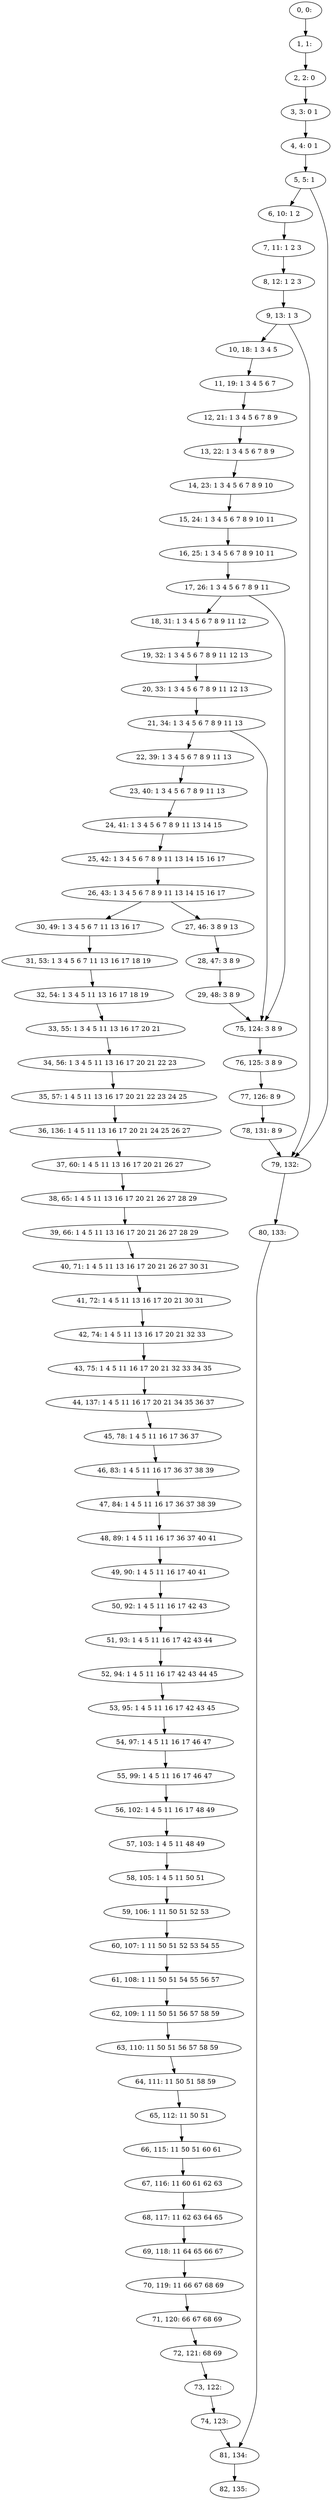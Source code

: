 digraph G {
0[label="0, 0: "];
1[label="1, 1: "];
2[label="2, 2: 0 "];
3[label="3, 3: 0 1 "];
4[label="4, 4: 0 1 "];
5[label="5, 5: 1 "];
6[label="6, 10: 1 2 "];
7[label="7, 11: 1 2 3 "];
8[label="8, 12: 1 2 3 "];
9[label="9, 13: 1 3 "];
10[label="10, 18: 1 3 4 5 "];
11[label="11, 19: 1 3 4 5 6 7 "];
12[label="12, 21: 1 3 4 5 6 7 8 9 "];
13[label="13, 22: 1 3 4 5 6 7 8 9 "];
14[label="14, 23: 1 3 4 5 6 7 8 9 10 "];
15[label="15, 24: 1 3 4 5 6 7 8 9 10 11 "];
16[label="16, 25: 1 3 4 5 6 7 8 9 10 11 "];
17[label="17, 26: 1 3 4 5 6 7 8 9 11 "];
18[label="18, 31: 1 3 4 5 6 7 8 9 11 12 "];
19[label="19, 32: 1 3 4 5 6 7 8 9 11 12 13 "];
20[label="20, 33: 1 3 4 5 6 7 8 9 11 12 13 "];
21[label="21, 34: 1 3 4 5 6 7 8 9 11 13 "];
22[label="22, 39: 1 3 4 5 6 7 8 9 11 13 "];
23[label="23, 40: 1 3 4 5 6 7 8 9 11 13 "];
24[label="24, 41: 1 3 4 5 6 7 8 9 11 13 14 15 "];
25[label="25, 42: 1 3 4 5 6 7 8 9 11 13 14 15 16 17 "];
26[label="26, 43: 1 3 4 5 6 7 8 9 11 13 14 15 16 17 "];
27[label="27, 46: 3 8 9 13 "];
28[label="28, 47: 3 8 9 "];
29[label="29, 48: 3 8 9 "];
30[label="30, 49: 1 3 4 5 6 7 11 13 16 17 "];
31[label="31, 53: 1 3 4 5 6 7 11 13 16 17 18 19 "];
32[label="32, 54: 1 3 4 5 11 13 16 17 18 19 "];
33[label="33, 55: 1 3 4 5 11 13 16 17 20 21 "];
34[label="34, 56: 1 3 4 5 11 13 16 17 20 21 22 23 "];
35[label="35, 57: 1 4 5 11 13 16 17 20 21 22 23 24 25 "];
36[label="36, 136: 1 4 5 11 13 16 17 20 21 24 25 26 27 "];
37[label="37, 60: 1 4 5 11 13 16 17 20 21 26 27 "];
38[label="38, 65: 1 4 5 11 13 16 17 20 21 26 27 28 29 "];
39[label="39, 66: 1 4 5 11 13 16 17 20 21 26 27 28 29 "];
40[label="40, 71: 1 4 5 11 13 16 17 20 21 26 27 30 31 "];
41[label="41, 72: 1 4 5 11 13 16 17 20 21 30 31 "];
42[label="42, 74: 1 4 5 11 13 16 17 20 21 32 33 "];
43[label="43, 75: 1 4 5 11 16 17 20 21 32 33 34 35 "];
44[label="44, 137: 1 4 5 11 16 17 20 21 34 35 36 37 "];
45[label="45, 78: 1 4 5 11 16 17 36 37 "];
46[label="46, 83: 1 4 5 11 16 17 36 37 38 39 "];
47[label="47, 84: 1 4 5 11 16 17 36 37 38 39 "];
48[label="48, 89: 1 4 5 11 16 17 36 37 40 41 "];
49[label="49, 90: 1 4 5 11 16 17 40 41 "];
50[label="50, 92: 1 4 5 11 16 17 42 43 "];
51[label="51, 93: 1 4 5 11 16 17 42 43 44 "];
52[label="52, 94: 1 4 5 11 16 17 42 43 44 45 "];
53[label="53, 95: 1 4 5 11 16 17 42 43 45 "];
54[label="54, 97: 1 4 5 11 16 17 46 47 "];
55[label="55, 99: 1 4 5 11 16 17 46 47 "];
56[label="56, 102: 1 4 5 11 16 17 48 49 "];
57[label="57, 103: 1 4 5 11 48 49 "];
58[label="58, 105: 1 4 5 11 50 51 "];
59[label="59, 106: 1 11 50 51 52 53 "];
60[label="60, 107: 1 11 50 51 52 53 54 55 "];
61[label="61, 108: 1 11 50 51 54 55 56 57 "];
62[label="62, 109: 1 11 50 51 56 57 58 59 "];
63[label="63, 110: 11 50 51 56 57 58 59 "];
64[label="64, 111: 11 50 51 58 59 "];
65[label="65, 112: 11 50 51 "];
66[label="66, 115: 11 50 51 60 61 "];
67[label="67, 116: 11 60 61 62 63 "];
68[label="68, 117: 11 62 63 64 65 "];
69[label="69, 118: 11 64 65 66 67 "];
70[label="70, 119: 11 66 67 68 69 "];
71[label="71, 120: 66 67 68 69 "];
72[label="72, 121: 68 69 "];
73[label="73, 122: "];
74[label="74, 123: "];
75[label="75, 124: 3 8 9 "];
76[label="76, 125: 3 8 9 "];
77[label="77, 126: 8 9 "];
78[label="78, 131: 8 9 "];
79[label="79, 132: "];
80[label="80, 133: "];
81[label="81, 134: "];
82[label="82, 135: "];
0->1 ;
1->2 ;
2->3 ;
3->4 ;
4->5 ;
5->6 ;
5->79 ;
6->7 ;
7->8 ;
8->9 ;
9->10 ;
9->79 ;
10->11 ;
11->12 ;
12->13 ;
13->14 ;
14->15 ;
15->16 ;
16->17 ;
17->18 ;
17->75 ;
18->19 ;
19->20 ;
20->21 ;
21->22 ;
21->75 ;
22->23 ;
23->24 ;
24->25 ;
25->26 ;
26->27 ;
26->30 ;
27->28 ;
28->29 ;
29->75 ;
30->31 ;
31->32 ;
32->33 ;
33->34 ;
34->35 ;
35->36 ;
36->37 ;
37->38 ;
38->39 ;
39->40 ;
40->41 ;
41->42 ;
42->43 ;
43->44 ;
44->45 ;
45->46 ;
46->47 ;
47->48 ;
48->49 ;
49->50 ;
50->51 ;
51->52 ;
52->53 ;
53->54 ;
54->55 ;
55->56 ;
56->57 ;
57->58 ;
58->59 ;
59->60 ;
60->61 ;
61->62 ;
62->63 ;
63->64 ;
64->65 ;
65->66 ;
66->67 ;
67->68 ;
68->69 ;
69->70 ;
70->71 ;
71->72 ;
72->73 ;
73->74 ;
74->81 ;
75->76 ;
76->77 ;
77->78 ;
78->79 ;
79->80 ;
80->81 ;
81->82 ;
}
